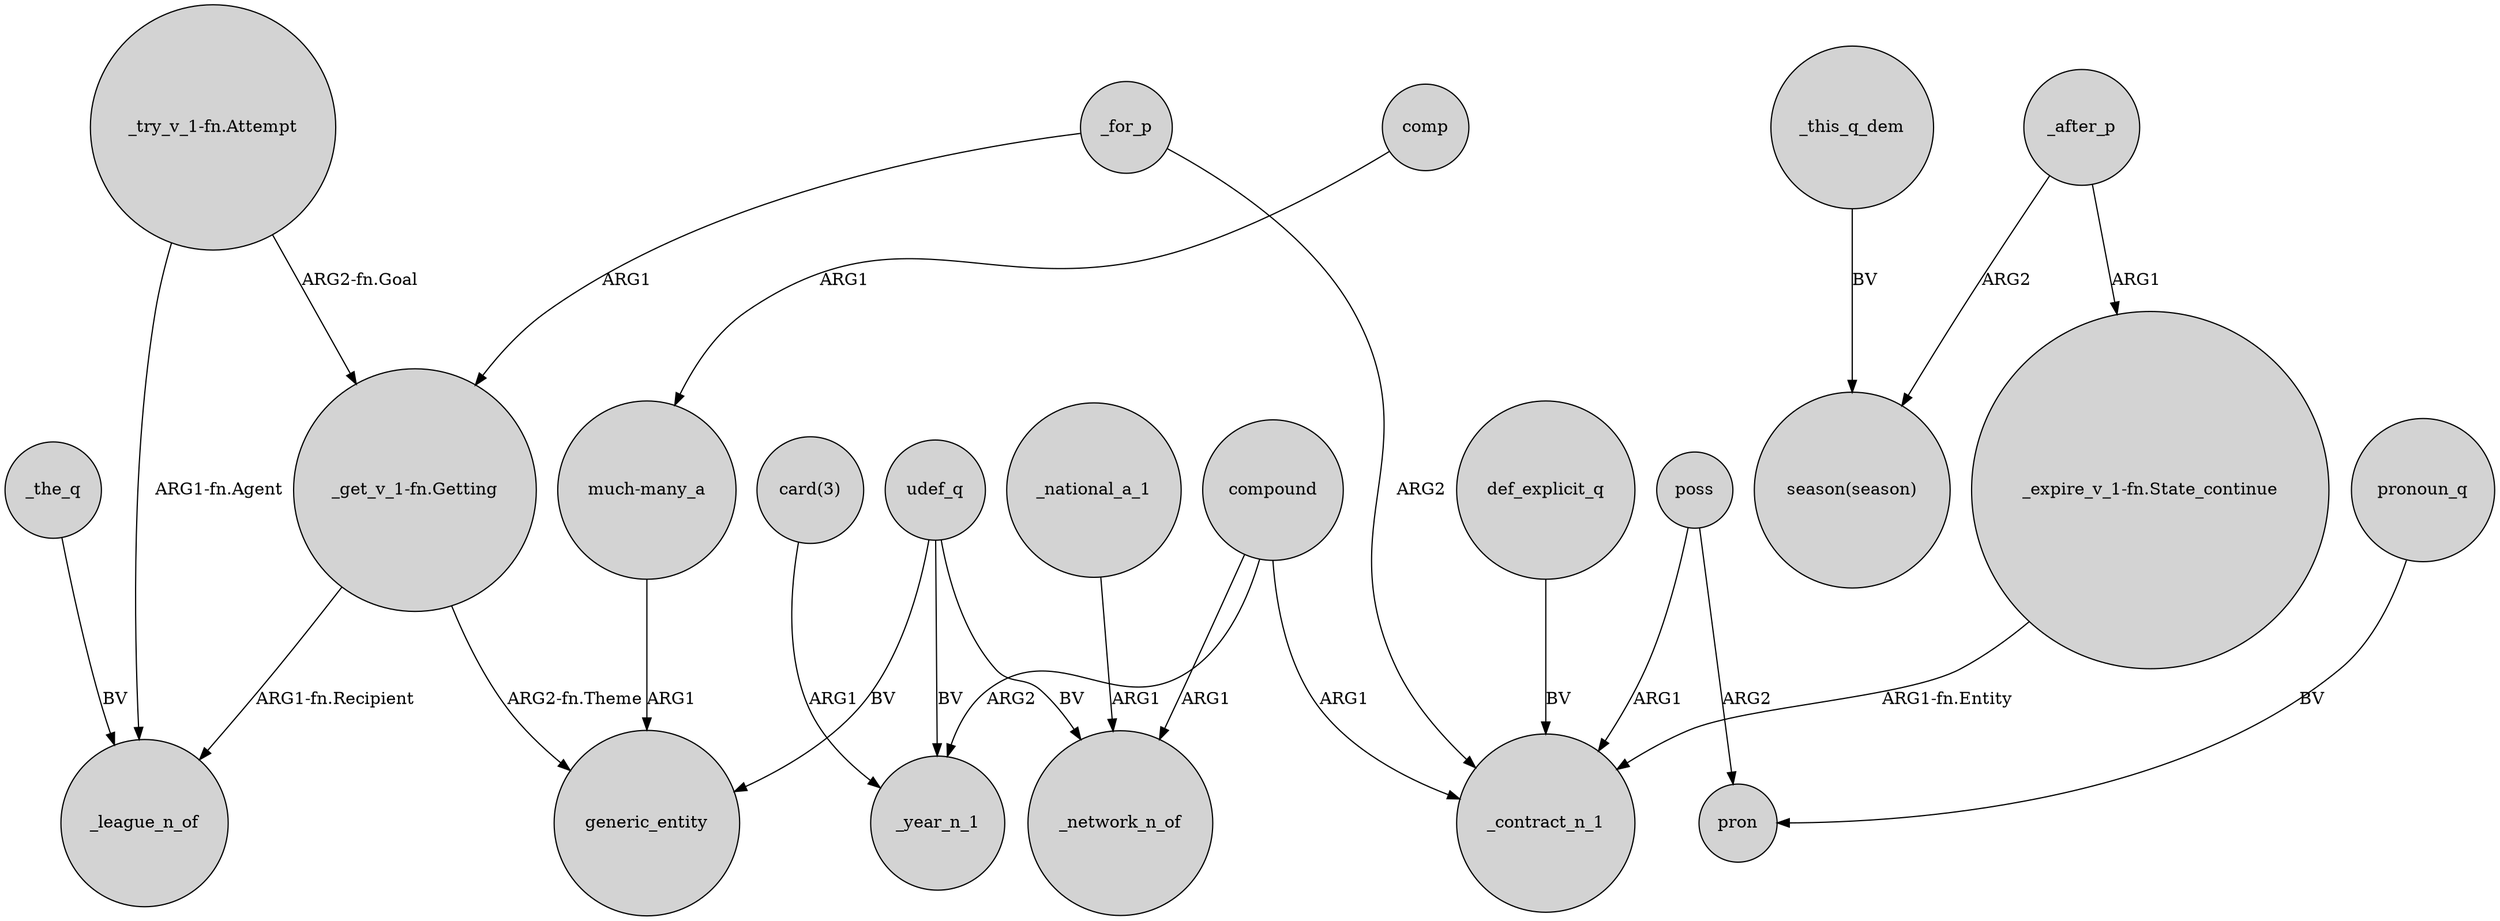 digraph {
	node [shape=circle style=filled]
	compound -> _contract_n_1 [label=ARG1]
	_national_a_1 -> _network_n_of [label=ARG1]
	_for_p -> _contract_n_1 [label=ARG2]
	_the_q -> _league_n_of [label=BV]
	_this_q_dem -> "season(season)" [label=BV]
	udef_q -> generic_entity [label=BV]
	"card(3)" -> _year_n_1 [label=ARG1]
	pronoun_q -> pron [label=BV]
	"_get_v_1-fn.Getting" -> _league_n_of [label="ARG1-fn.Recipient"]
	comp -> "much-many_a" [label=ARG1]
	poss -> pron [label=ARG2]
	compound -> _year_n_1 [label=ARG2]
	"_try_v_1-fn.Attempt" -> "_get_v_1-fn.Getting" [label="ARG2-fn.Goal"]
	"much-many_a" -> generic_entity [label=ARG1]
	compound -> _network_n_of [label=ARG1]
	poss -> _contract_n_1 [label=ARG1]
	udef_q -> _network_n_of [label=BV]
	_for_p -> "_get_v_1-fn.Getting" [label=ARG1]
	"_expire_v_1-fn.State_continue" -> _contract_n_1 [label="ARG1-fn.Entity"]
	_after_p -> "_expire_v_1-fn.State_continue" [label=ARG1]
	udef_q -> _year_n_1 [label=BV]
	def_explicit_q -> _contract_n_1 [label=BV]
	_after_p -> "season(season)" [label=ARG2]
	"_get_v_1-fn.Getting" -> generic_entity [label="ARG2-fn.Theme"]
	"_try_v_1-fn.Attempt" -> _league_n_of [label="ARG1-fn.Agent"]
}
